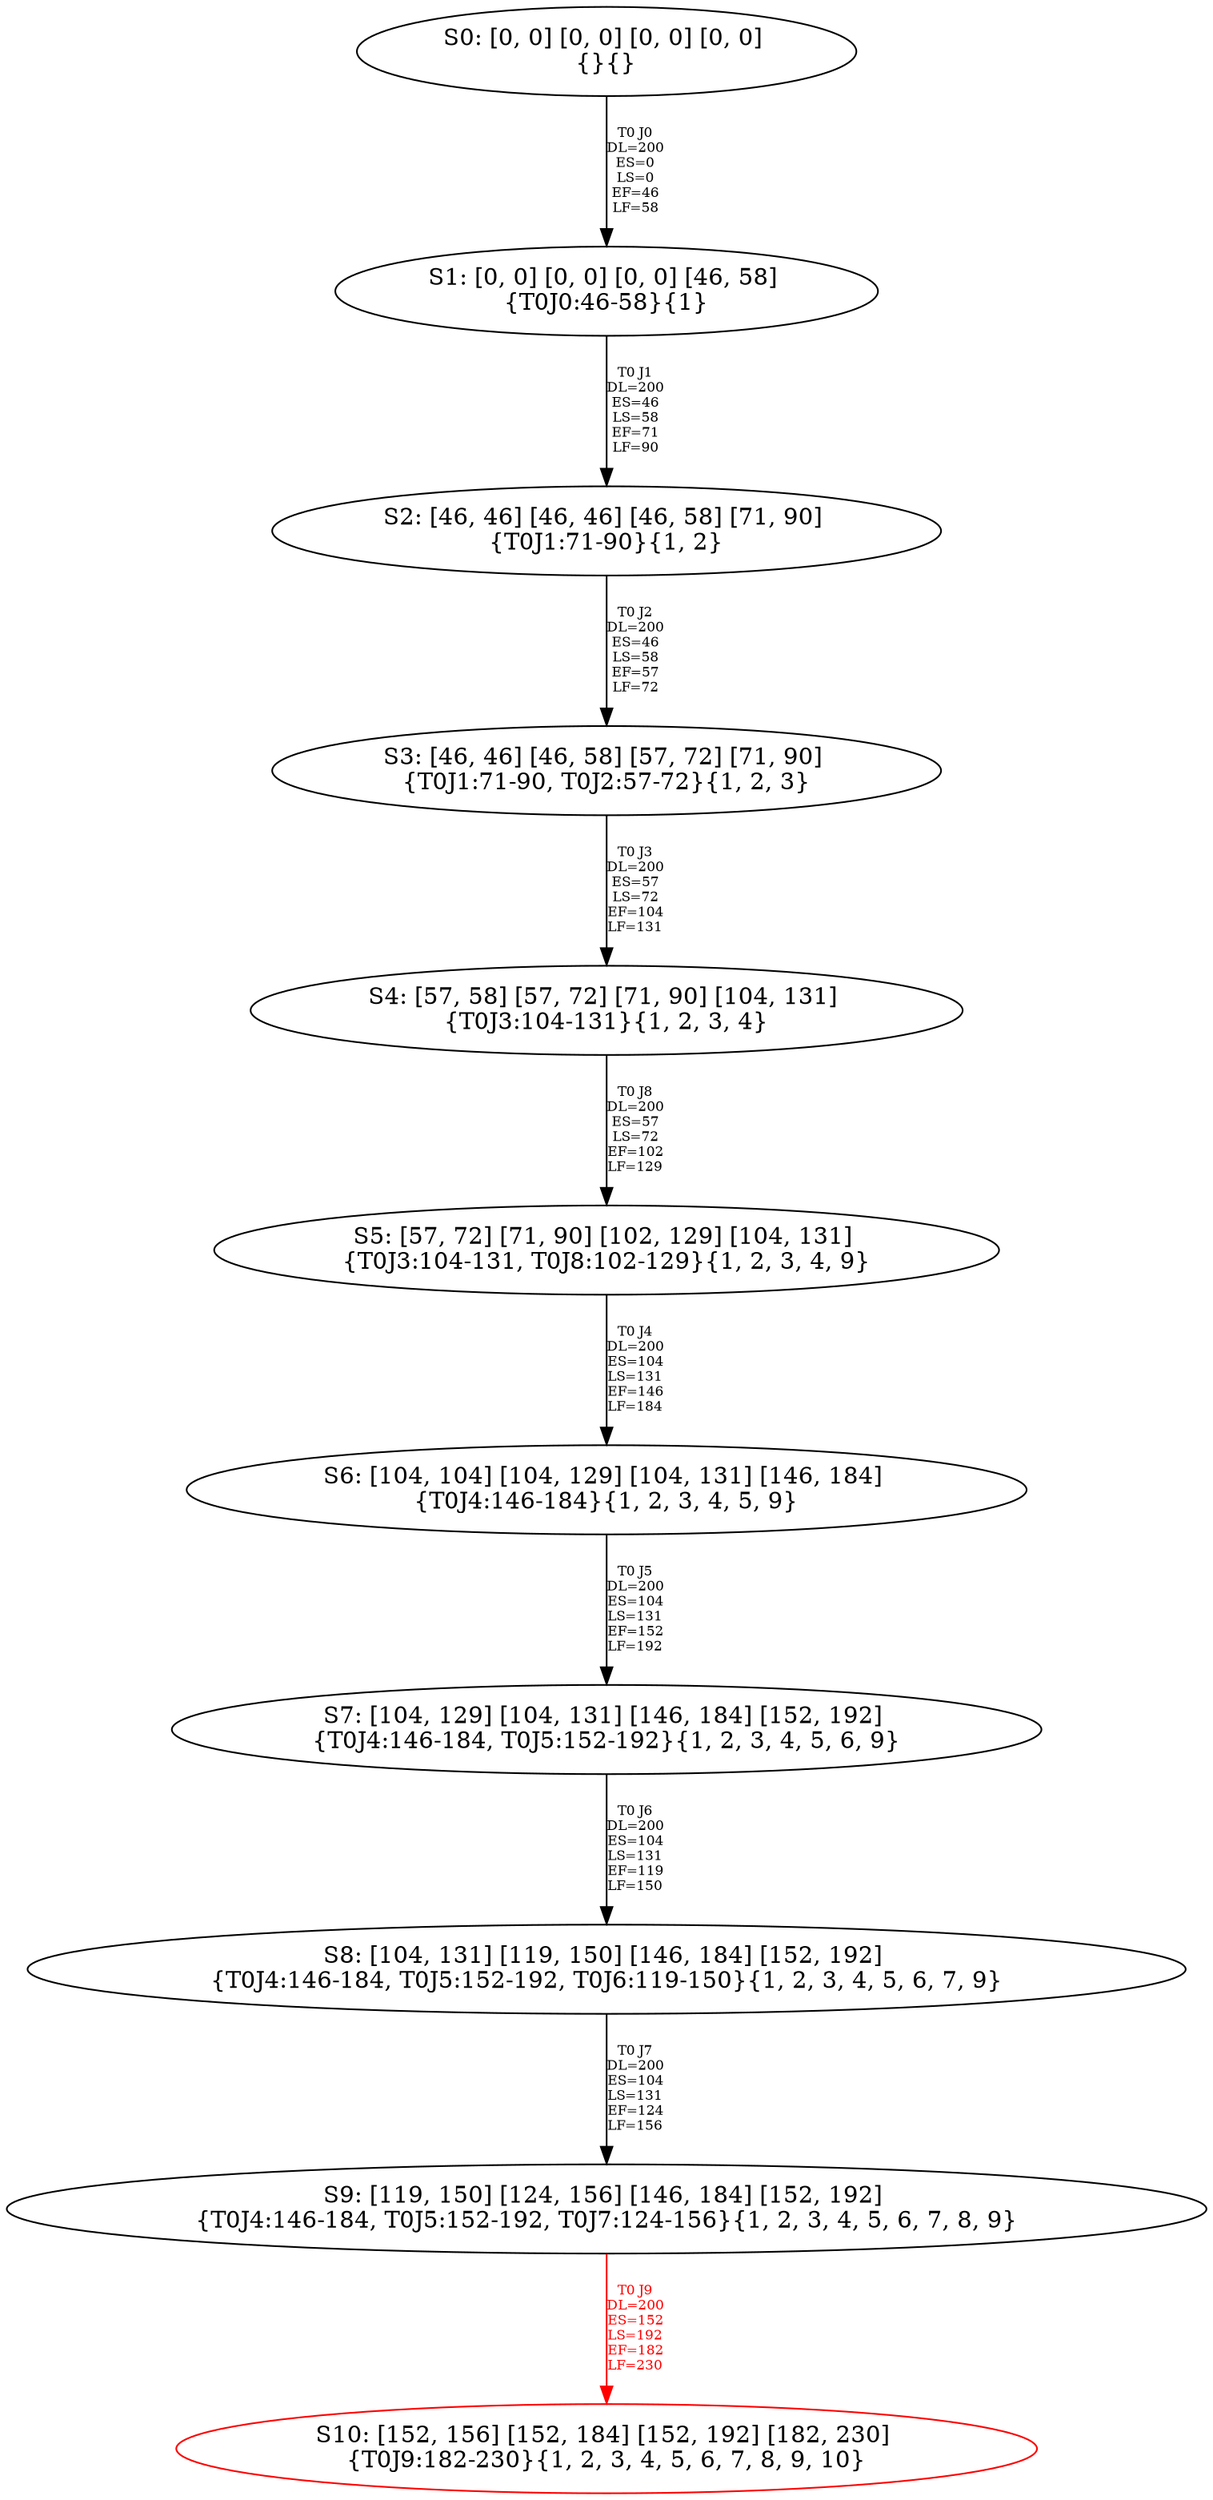 digraph {
	S0[label="S0: [0, 0] [0, 0] [0, 0] [0, 0] \n{}{}"];
	S1[label="S1: [0, 0] [0, 0] [0, 0] [46, 58] \n{T0J0:46-58}{1}"];
	S2[label="S2: [46, 46] [46, 46] [46, 58] [71, 90] \n{T0J1:71-90}{1, 2}"];
	S3[label="S3: [46, 46] [46, 58] [57, 72] [71, 90] \n{T0J1:71-90, T0J2:57-72}{1, 2, 3}"];
	S4[label="S4: [57, 58] [57, 72] [71, 90] [104, 131] \n{T0J3:104-131}{1, 2, 3, 4}"];
	S5[label="S5: [57, 72] [71, 90] [102, 129] [104, 131] \n{T0J3:104-131, T0J8:102-129}{1, 2, 3, 4, 9}"];
	S6[label="S6: [104, 104] [104, 129] [104, 131] [146, 184] \n{T0J4:146-184}{1, 2, 3, 4, 5, 9}"];
	S7[label="S7: [104, 129] [104, 131] [146, 184] [152, 192] \n{T0J4:146-184, T0J5:152-192}{1, 2, 3, 4, 5, 6, 9}"];
	S8[label="S8: [104, 131] [119, 150] [146, 184] [152, 192] \n{T0J4:146-184, T0J5:152-192, T0J6:119-150}{1, 2, 3, 4, 5, 6, 7, 9}"];
	S9[label="S9: [119, 150] [124, 156] [146, 184] [152, 192] \n{T0J4:146-184, T0J5:152-192, T0J7:124-156}{1, 2, 3, 4, 5, 6, 7, 8, 9}"];
	S10[label="S10: [152, 156] [152, 184] [152, 192] [182, 230] \n{T0J9:182-230}{1, 2, 3, 4, 5, 6, 7, 8, 9, 10}"];
	S0 -> S1[label="T0 J0\nDL=200\nES=0\nLS=0\nEF=46\nLF=58",fontsize=8];
	S1 -> S2[label="T0 J1\nDL=200\nES=46\nLS=58\nEF=71\nLF=90",fontsize=8];
	S2 -> S3[label="T0 J2\nDL=200\nES=46\nLS=58\nEF=57\nLF=72",fontsize=8];
	S3 -> S4[label="T0 J3\nDL=200\nES=57\nLS=72\nEF=104\nLF=131",fontsize=8];
	S4 -> S5[label="T0 J8\nDL=200\nES=57\nLS=72\nEF=102\nLF=129",fontsize=8];
	S5 -> S6[label="T0 J4\nDL=200\nES=104\nLS=131\nEF=146\nLF=184",fontsize=8];
	S6 -> S7[label="T0 J5\nDL=200\nES=104\nLS=131\nEF=152\nLF=192",fontsize=8];
	S7 -> S8[label="T0 J6\nDL=200\nES=104\nLS=131\nEF=119\nLF=150",fontsize=8];
	S8 -> S9[label="T0 J7\nDL=200\nES=104\nLS=131\nEF=124\nLF=156",fontsize=8];
	S9 -> S10[label="T0 J9\nDL=200\nES=152\nLS=192\nEF=182\nLF=230",color=Red,fontcolor=Red,fontsize=8];
S10[color=Red];
}
